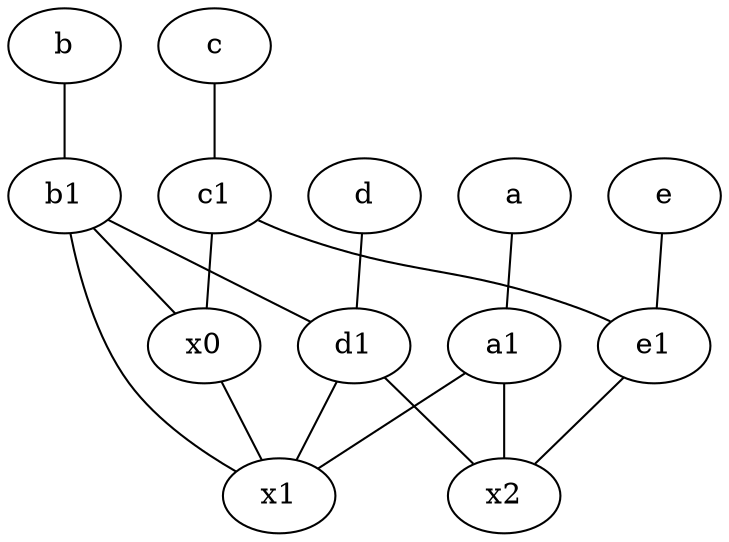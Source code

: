 graph {
	node [labelfontsize=50]
	x0 [labelfontsize=50]
	e [labelfontsize=50 pos="7,9!"]
	b [labelfontsize=50 pos="10,4!"]
	x1 [labelfontsize=50]
	a1 [labelfontsize=50 pos="8,3!"]
	b1 [labelfontsize=50 pos="9,4!"]
	e1 [labelfontsize=50 pos="7,7!"]
	c [labelfontsize=50 pos="4.5,2!"]
	d [labelfontsize=50 pos="2,5!"]
	a [labelfontsize=50 pos="8,2!"]
	d1 [labelfontsize=50 pos="3,5!"]
	x2 [labelfontsize=50]
	c1 [labelfontsize=50 pos="4.5,3!"]
	e -- e1
	c1 -- e1
	e1 -- x2
	c -- c1
	d1 -- x2
	a1 -- x1
	b1 -- d1
	b -- b1
	b1 -- x0
	x0 -- x1
	a -- a1
	d -- d1
	a1 -- x2
	c1 -- x0
	d1 -- x1
	b1 -- x1
}
